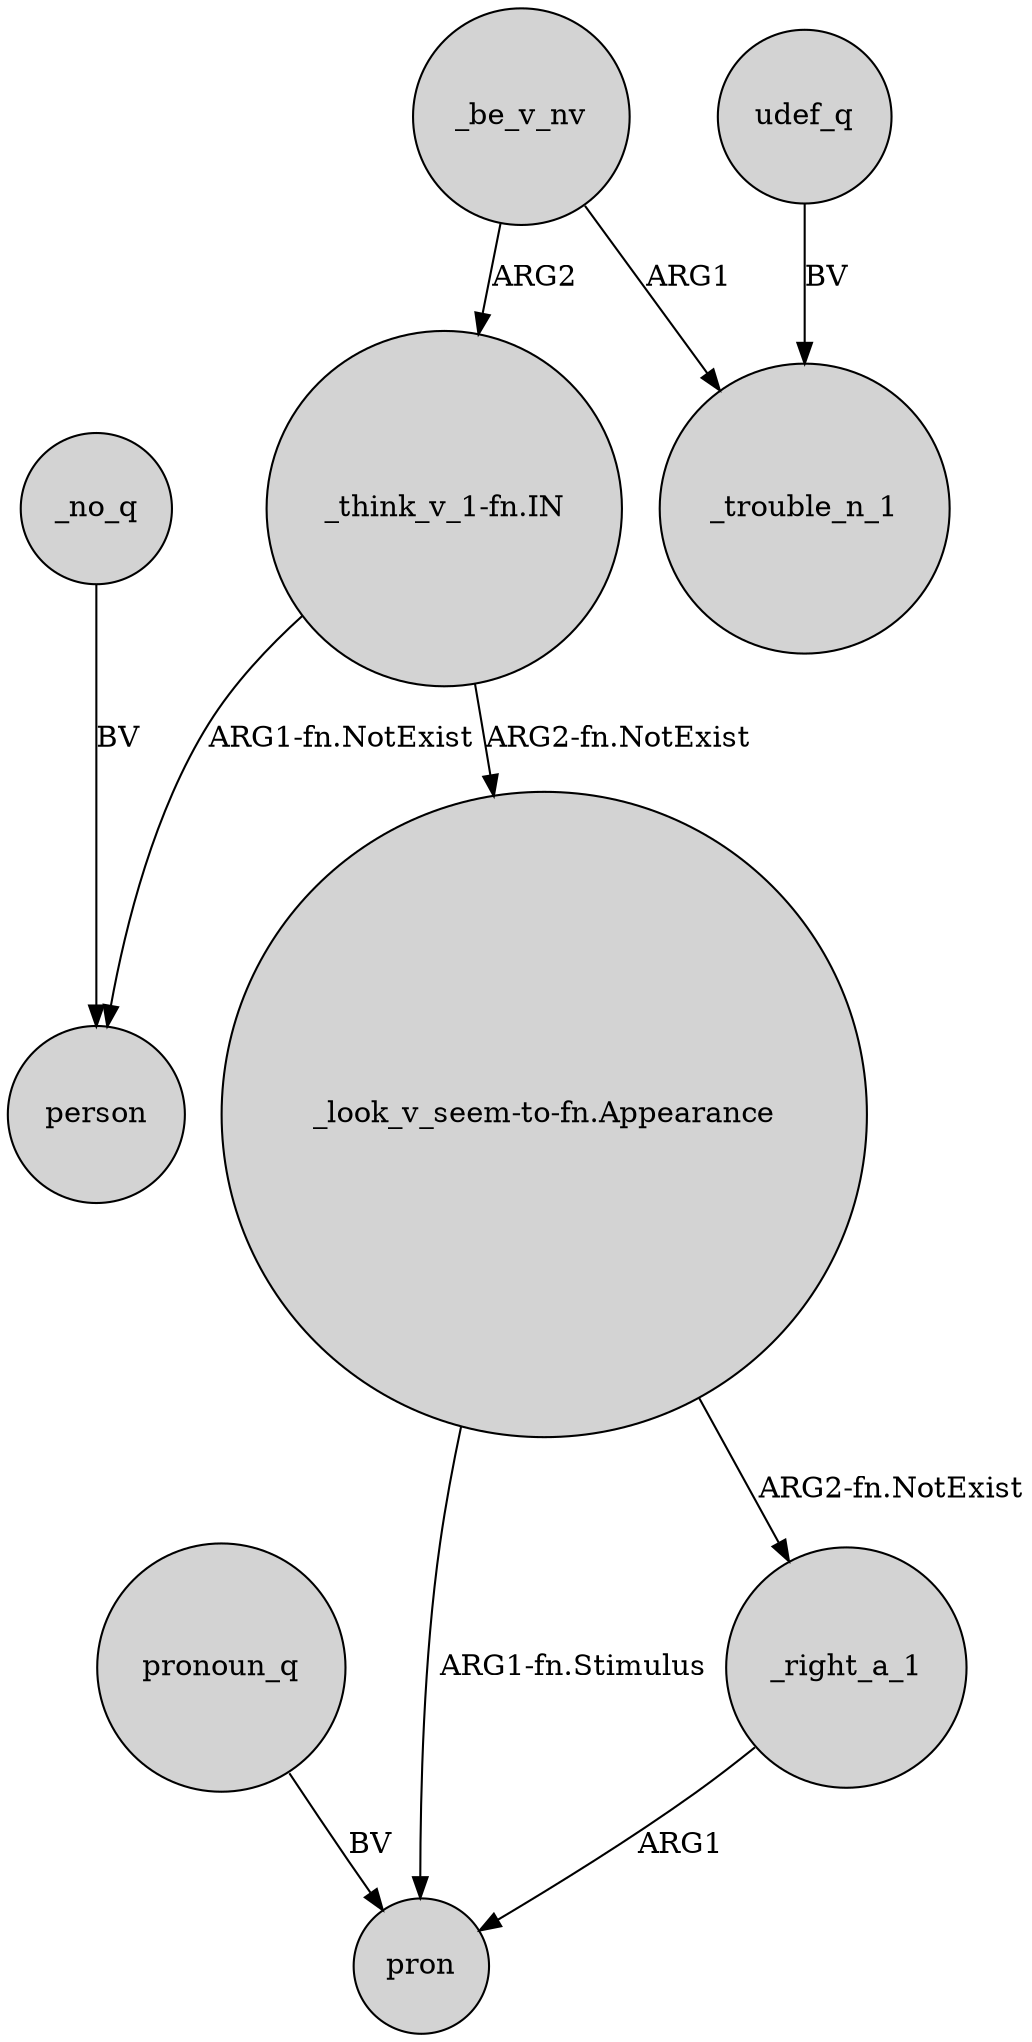 digraph {
	node [shape=circle style=filled]
	"_look_v_seem-to-fn.Appearance" -> pron [label="ARG1-fn.Stimulus"]
	_be_v_nv -> "_think_v_1-fn.IN" [label=ARG2]
	"_think_v_1-fn.IN" -> "_look_v_seem-to-fn.Appearance" [label="ARG2-fn.NotExist"]
	_right_a_1 -> pron [label=ARG1]
	_be_v_nv -> _trouble_n_1 [label=ARG1]
	"_think_v_1-fn.IN" -> person [label="ARG1-fn.NotExist"]
	_no_q -> person [label=BV]
	udef_q -> _trouble_n_1 [label=BV]
	"_look_v_seem-to-fn.Appearance" -> _right_a_1 [label="ARG2-fn.NotExist"]
	pronoun_q -> pron [label=BV]
}
